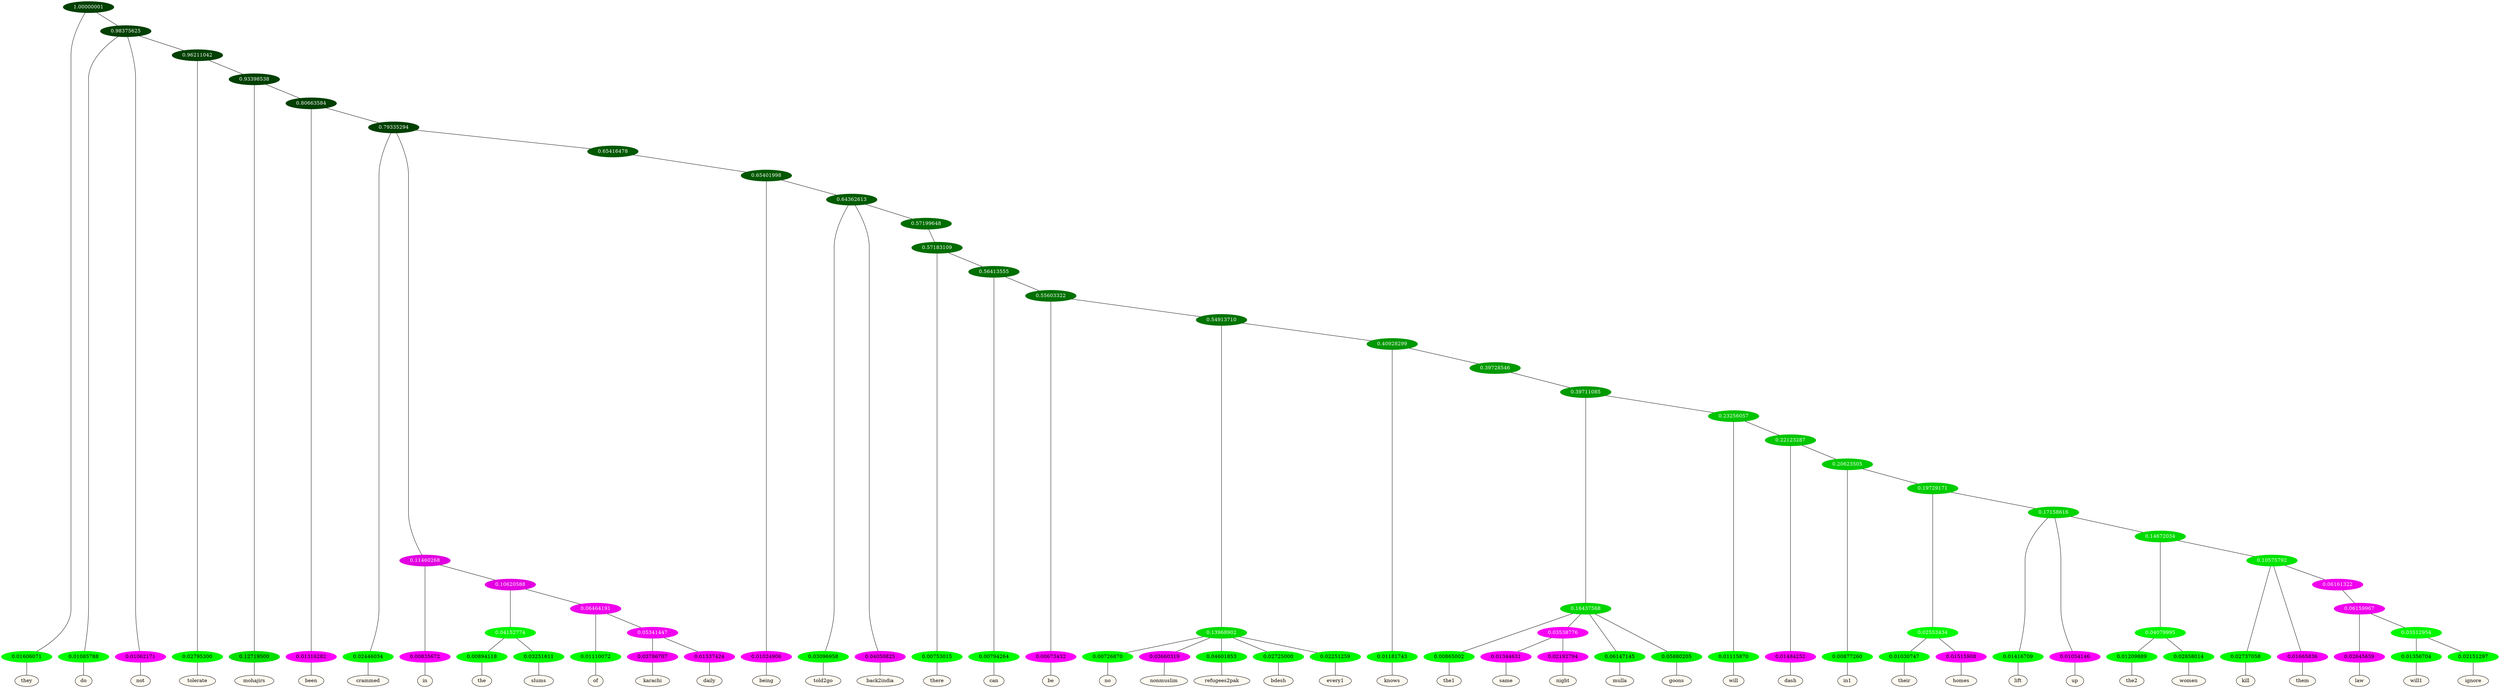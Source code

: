 graph {
	node [format=png height=0.15 nodesep=0.001 ordering=out overlap=prism overlap_scaling=0.01 ranksep=0.001 ratio=0.2 style=filled width=0.15]
	{
		rank=same
		a_w_1 [label=they color=black fillcolor=floralwhite style="filled,solid"]
		a_w_3 [label=do color=black fillcolor=floralwhite style="filled,solid"]
		a_w_4 [label=not color=black fillcolor=floralwhite style="filled,solid"]
		a_w_6 [label=tolerate color=black fillcolor=floralwhite style="filled,solid"]
		a_w_8 [label=mohajirs color=black fillcolor=floralwhite style="filled,solid"]
		a_w_10 [label=been color=black fillcolor=floralwhite style="filled,solid"]
		a_w_12 [label=crammed color=black fillcolor=floralwhite style="filled,solid"]
		a_w_15 [label=in color=black fillcolor=floralwhite style="filled,solid"]
		a_w_22 [label=the color=black fillcolor=floralwhite style="filled,solid"]
		a_w_23 [label=slums color=black fillcolor=floralwhite style="filled,solid"]
		a_w_24 [label=of color=black fillcolor=floralwhite style="filled,solid"]
		a_w_29 [label=karachi color=black fillcolor=floralwhite style="filled,solid"]
		a_w_30 [label=daily color=black fillcolor=floralwhite style="filled,solid"]
		a_w_20 [label=being color=black fillcolor=floralwhite style="filled,solid"]
		a_w_26 [label=told2go color=black fillcolor=floralwhite style="filled,solid"]
		a_w_27 [label=back2india color=black fillcolor=floralwhite style="filled,solid"]
		a_w_32 [label=there color=black fillcolor=floralwhite style="filled,solid"]
		a_w_34 [label=can color=black fillcolor=floralwhite style="filled,solid"]
		a_w_36 [label=be color=black fillcolor=floralwhite style="filled,solid"]
		a_w_40 [label=no color=black fillcolor=floralwhite style="filled,solid"]
		a_w_41 [label=nonmuslim color=black fillcolor=floralwhite style="filled,solid"]
		a_w_42 [label=refugees2pak color=black fillcolor=floralwhite style="filled,solid"]
		a_w_43 [label=bdesh color=black fillcolor=floralwhite style="filled,solid"]
		a_w_44 [label=every1 color=black fillcolor=floralwhite style="filled,solid"]
		a_w_45 [label=knows color=black fillcolor=floralwhite style="filled,solid"]
		a_w_50 [label=the1 color=black fillcolor=floralwhite style="filled,solid"]
		a_w_56 [label=same color=black fillcolor=floralwhite style="filled,solid"]
		a_w_57 [label=night color=black fillcolor=floralwhite style="filled,solid"]
		a_w_52 [label=mulla color=black fillcolor=floralwhite style="filled,solid"]
		a_w_53 [label=goons color=black fillcolor=floralwhite style="filled,solid"]
		a_w_54 [label=will color=black fillcolor=floralwhite style="filled,solid"]
		a_w_58 [label=dash color=black fillcolor=floralwhite style="filled,solid"]
		a_w_60 [label=in1 color=black fillcolor=floralwhite style="filled,solid"]
		a_w_64 [label=their color=black fillcolor=floralwhite style="filled,solid"]
		a_w_65 [label=homes color=black fillcolor=floralwhite style="filled,solid"]
		a_w_66 [label=lift color=black fillcolor=floralwhite style="filled,solid"]
		a_w_67 [label=up color=black fillcolor=floralwhite style="filled,solid"]
		a_w_71 [label=the2 color=black fillcolor=floralwhite style="filled,solid"]
		a_w_72 [label=women color=black fillcolor=floralwhite style="filled,solid"]
		a_w_73 [label=kill color=black fillcolor=floralwhite style="filled,solid"]
		a_w_74 [label=them color=black fillcolor=floralwhite style="filled,solid"]
		a_w_77 [label=law color=black fillcolor=floralwhite style="filled,solid"]
		a_w_79 [label=will1 color=black fillcolor=floralwhite style="filled,solid"]
		a_w_80 [label=ignore color=black fillcolor=floralwhite style="filled,solid"]
	}
	a_n_1 -- a_w_1
	a_n_3 -- a_w_3
	a_n_4 -- a_w_4
	a_n_6 -- a_w_6
	a_n_8 -- a_w_8
	a_n_10 -- a_w_10
	a_n_12 -- a_w_12
	a_n_15 -- a_w_15
	a_n_22 -- a_w_22
	a_n_23 -- a_w_23
	a_n_24 -- a_w_24
	a_n_29 -- a_w_29
	a_n_30 -- a_w_30
	a_n_20 -- a_w_20
	a_n_26 -- a_w_26
	a_n_27 -- a_w_27
	a_n_32 -- a_w_32
	a_n_34 -- a_w_34
	a_n_36 -- a_w_36
	a_n_40 -- a_w_40
	a_n_41 -- a_w_41
	a_n_42 -- a_w_42
	a_n_43 -- a_w_43
	a_n_44 -- a_w_44
	a_n_45 -- a_w_45
	a_n_50 -- a_w_50
	a_n_56 -- a_w_56
	a_n_57 -- a_w_57
	a_n_52 -- a_w_52
	a_n_53 -- a_w_53
	a_n_54 -- a_w_54
	a_n_58 -- a_w_58
	a_n_60 -- a_w_60
	a_n_64 -- a_w_64
	a_n_65 -- a_w_65
	a_n_66 -- a_w_66
	a_n_67 -- a_w_67
	a_n_71 -- a_w_71
	a_n_72 -- a_w_72
	a_n_73 -- a_w_73
	a_n_74 -- a_w_74
	a_n_77 -- a_w_77
	a_n_79 -- a_w_79
	a_n_80 -- a_w_80
	{
		rank=same
		a_n_1 [label=0.01606071 color="0.334 1.000 0.984" fontcolor=black]
		a_n_3 [label=0.01085788 color="0.334 1.000 0.989" fontcolor=black]
		a_n_4 [label=0.01062171 color="0.835 1.000 0.989" fontcolor=black]
		a_n_6 [label=0.02795300 color="0.334 1.000 0.972" fontcolor=black]
		a_n_8 [label=0.12719500 color="0.334 1.000 0.873" fontcolor=black]
		a_n_10 [label=0.01316282 color="0.835 1.000 0.987" fontcolor=black]
		a_n_12 [label=0.02446034 color="0.334 1.000 0.976" fontcolor=black]
		a_n_15 [label=0.00835672 color="0.835 1.000 0.992" fontcolor=black]
		a_n_22 [label=0.00894118 color="0.334 1.000 0.991" fontcolor=black]
		a_n_23 [label=0.03251611 color="0.334 1.000 0.967" fontcolor=black]
		a_n_24 [label=0.01110072 color="0.334 1.000 0.989" fontcolor=black]
		a_n_29 [label=0.03786707 color="0.835 1.000 0.962" fontcolor=black]
		a_n_30 [label=0.01537424 color="0.835 1.000 0.985" fontcolor=black]
		a_n_20 [label=0.01024906 color="0.835 1.000 0.990" fontcolor=black]
		a_n_26 [label=0.03096958 color="0.334 1.000 0.969" fontcolor=black]
		a_n_27 [label=0.04050825 color="0.835 1.000 0.959" fontcolor=black]
		a_n_32 [label=0.00753015 color="0.334 1.000 0.992" fontcolor=black]
		a_n_34 [label=0.00794264 color="0.334 1.000 0.992" fontcolor=black]
		a_n_36 [label=0.00673432 color="0.835 1.000 0.993" fontcolor=black]
		a_n_40 [label=0.00726870 color="0.334 1.000 0.993" fontcolor=black]
		a_n_41 [label=0.03660319 color="0.835 1.000 0.963" fontcolor=black]
		a_n_42 [label=0.04601853 color="0.334 1.000 0.954" fontcolor=black]
		a_n_43 [label=0.02725000 color="0.334 1.000 0.973" fontcolor=black]
		a_n_44 [label=0.02251259 color="0.334 1.000 0.977" fontcolor=black]
		a_n_45 [label=0.01181743 color="0.334 1.000 0.988" fontcolor=black]
		a_n_50 [label=0.00865002 color="0.334 1.000 0.991" fontcolor=black]
		a_n_56 [label=0.01344631 color="0.835 1.000 0.987" fontcolor=black]
		a_n_57 [label=0.02192794 color="0.835 1.000 0.978" fontcolor=black]
		a_n_52 [label=0.06147145 color="0.334 1.000 0.939" fontcolor=black]
		a_n_53 [label=0.05880205 color="0.334 1.000 0.941" fontcolor=black]
		a_n_54 [label=0.01115870 color="0.334 1.000 0.989" fontcolor=black]
		a_n_58 [label=0.01484252 color="0.835 1.000 0.985" fontcolor=black]
		a_n_60 [label=0.00877260 color="0.334 1.000 0.991" fontcolor=black]
		a_n_64 [label=0.01030747 color="0.334 1.000 0.990" fontcolor=black]
		a_n_65 [label=0.01515908 color="0.835 1.000 0.985" fontcolor=black]
		a_n_66 [label=0.01416709 color="0.334 1.000 0.986" fontcolor=black]
		a_n_67 [label=0.01054146 color="0.835 1.000 0.989" fontcolor=black]
		a_n_71 [label=0.01209889 color="0.334 1.000 0.988" fontcolor=black]
		a_n_72 [label=0.02858014 color="0.334 1.000 0.971" fontcolor=black]
		a_n_73 [label=0.02737058 color="0.334 1.000 0.973" fontcolor=black]
		a_n_74 [label=0.01665836 color="0.835 1.000 0.983" fontcolor=black]
		a_n_77 [label=0.02645659 color="0.835 1.000 0.974" fontcolor=black]
		a_n_79 [label=0.01356704 color="0.334 1.000 0.986" fontcolor=black]
		a_n_80 [label=0.02151297 color="0.334 1.000 0.978" fontcolor=black]
	}
	a_n_0 [label=1.00000001 color="0.334 1.000 0.250" fontcolor=grey99]
	a_n_0 -- a_n_1
	a_n_2 [label=0.98375625 color="0.334 1.000 0.250" fontcolor=grey99]
	a_n_0 -- a_n_2
	a_n_2 -- a_n_3
	a_n_2 -- a_n_4
	a_n_5 [label=0.96211042 color="0.334 1.000 0.250" fontcolor=grey99]
	a_n_2 -- a_n_5
	a_n_5 -- a_n_6
	a_n_7 [label=0.93398538 color="0.334 1.000 0.250" fontcolor=grey99]
	a_n_5 -- a_n_7
	a_n_7 -- a_n_8
	a_n_9 [label=0.80663584 color="0.334 1.000 0.250" fontcolor=grey99]
	a_n_7 -- a_n_9
	a_n_9 -- a_n_10
	a_n_11 [label=0.79335294 color="0.334 1.000 0.250" fontcolor=grey99]
	a_n_9 -- a_n_11
	a_n_11 -- a_n_12
	a_n_13 [label=0.11460268 color="0.835 1.000 0.885" fontcolor=grey99]
	a_n_11 -- a_n_13
	a_n_14 [label=0.65416478 color="0.334 1.000 0.346" fontcolor=grey99]
	a_n_11 -- a_n_14
	a_n_13 -- a_n_15
	a_n_16 [label=0.10620588 color="0.835 1.000 0.894" fontcolor=grey99]
	a_n_13 -- a_n_16
	a_n_17 [label=0.65401998 color="0.334 1.000 0.346" fontcolor=grey99]
	a_n_14 -- a_n_17
	a_n_18 [label=0.04152774 color="0.334 1.000 0.958" fontcolor=grey99]
	a_n_16 -- a_n_18
	a_n_19 [label=0.06464191 color="0.835 1.000 0.935" fontcolor=grey99]
	a_n_16 -- a_n_19
	a_n_17 -- a_n_20
	a_n_21 [label=0.64362613 color="0.334 1.000 0.356" fontcolor=grey99]
	a_n_17 -- a_n_21
	a_n_18 -- a_n_22
	a_n_18 -- a_n_23
	a_n_19 -- a_n_24
	a_n_25 [label=0.05341447 color="0.835 1.000 0.947" fontcolor=grey99]
	a_n_19 -- a_n_25
	a_n_21 -- a_n_26
	a_n_21 -- a_n_27
	a_n_28 [label=0.57199648 color="0.334 1.000 0.428" fontcolor=grey99]
	a_n_21 -- a_n_28
	a_n_25 -- a_n_29
	a_n_25 -- a_n_30
	a_n_31 [label=0.57183109 color="0.334 1.000 0.428" fontcolor=grey99]
	a_n_28 -- a_n_31
	a_n_31 -- a_n_32
	a_n_33 [label=0.56413555 color="0.334 1.000 0.436" fontcolor=grey99]
	a_n_31 -- a_n_33
	a_n_33 -- a_n_34
	a_n_35 [label=0.55603322 color="0.334 1.000 0.444" fontcolor=grey99]
	a_n_33 -- a_n_35
	a_n_35 -- a_n_36
	a_n_37 [label=0.54913710 color="0.334 1.000 0.451" fontcolor=grey99]
	a_n_35 -- a_n_37
	a_n_38 [label=0.13968902 color="0.334 1.000 0.860" fontcolor=grey99]
	a_n_37 -- a_n_38
	a_n_39 [label=0.40928299 color="0.334 1.000 0.591" fontcolor=grey99]
	a_n_37 -- a_n_39
	a_n_38 -- a_n_40
	a_n_38 -- a_n_41
	a_n_38 -- a_n_42
	a_n_38 -- a_n_43
	a_n_38 -- a_n_44
	a_n_39 -- a_n_45
	a_n_46 [label=0.39728546 color="0.334 1.000 0.603" fontcolor=grey99]
	a_n_39 -- a_n_46
	a_n_47 [label=0.39711085 color="0.334 1.000 0.603" fontcolor=grey99]
	a_n_46 -- a_n_47
	a_n_48 [label=0.16437568 color="0.334 1.000 0.836" fontcolor=grey99]
	a_n_47 -- a_n_48
	a_n_49 [label=0.23256057 color="0.334 1.000 0.767" fontcolor=grey99]
	a_n_47 -- a_n_49
	a_n_48 -- a_n_50
	a_n_51 [label=0.03538776 color="0.835 1.000 0.965" fontcolor=grey99]
	a_n_48 -- a_n_51
	a_n_48 -- a_n_52
	a_n_48 -- a_n_53
	a_n_49 -- a_n_54
	a_n_55 [label=0.22123287 color="0.334 1.000 0.779" fontcolor=grey99]
	a_n_49 -- a_n_55
	a_n_51 -- a_n_56
	a_n_51 -- a_n_57
	a_n_55 -- a_n_58
	a_n_59 [label=0.20623505 color="0.334 1.000 0.794" fontcolor=grey99]
	a_n_55 -- a_n_59
	a_n_59 -- a_n_60
	a_n_61 [label=0.19729171 color="0.334 1.000 0.803" fontcolor=grey99]
	a_n_59 -- a_n_61
	a_n_62 [label=0.02553434 color="0.334 1.000 0.974" fontcolor=grey99]
	a_n_61 -- a_n_62
	a_n_63 [label=0.17158616 color="0.334 1.000 0.828" fontcolor=grey99]
	a_n_61 -- a_n_63
	a_n_62 -- a_n_64
	a_n_62 -- a_n_65
	a_n_63 -- a_n_66
	a_n_63 -- a_n_67
	a_n_68 [label=0.14672034 color="0.334 1.000 0.853" fontcolor=grey99]
	a_n_63 -- a_n_68
	a_n_69 [label=0.04079995 color="0.334 1.000 0.959" fontcolor=grey99]
	a_n_68 -- a_n_69
	a_n_70 [label=0.10575792 color="0.334 1.000 0.894" fontcolor=grey99]
	a_n_68 -- a_n_70
	a_n_69 -- a_n_71
	a_n_69 -- a_n_72
	a_n_70 -- a_n_73
	a_n_70 -- a_n_74
	a_n_75 [label=0.06161322 color="0.835 1.000 0.938" fontcolor=grey99]
	a_n_70 -- a_n_75
	a_n_76 [label=0.06159967 color="0.835 1.000 0.938" fontcolor=grey99]
	a_n_75 -- a_n_76
	a_n_76 -- a_n_77
	a_n_78 [label=0.03512954 color="0.334 1.000 0.965" fontcolor=grey99]
	a_n_76 -- a_n_78
	a_n_78 -- a_n_79
	a_n_78 -- a_n_80
}
